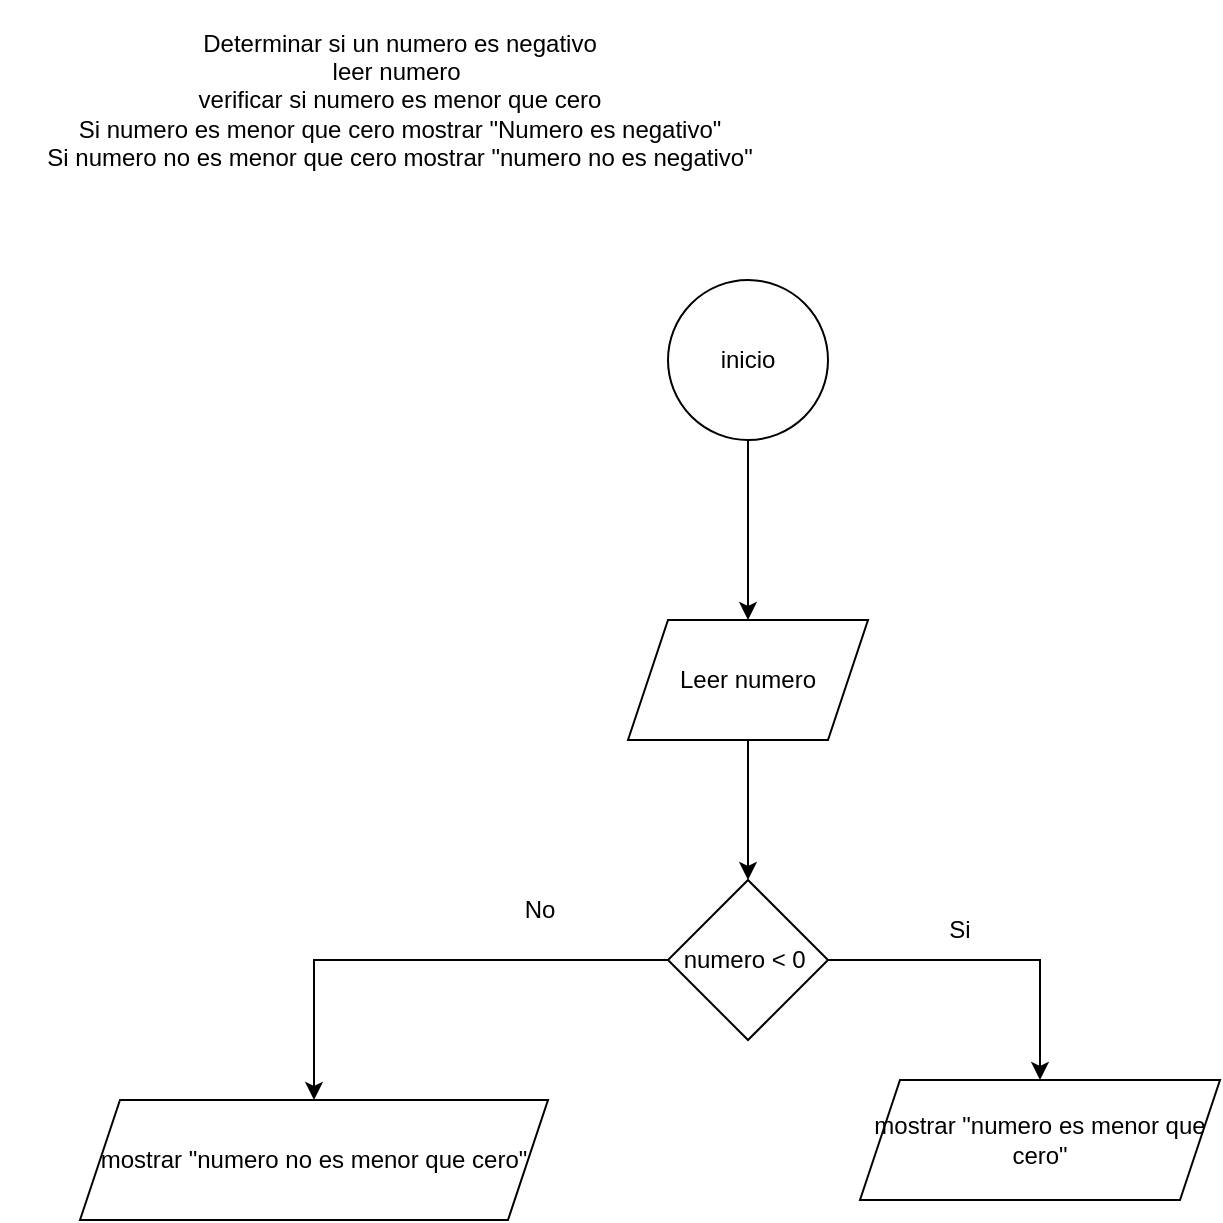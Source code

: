 <mxfile version="24.7.16">
  <diagram name="Page-1" id="zUtxqj9uM4W22OJXoysG">
    <mxGraphModel dx="1034" dy="412" grid="1" gridSize="10" guides="1" tooltips="1" connect="1" arrows="1" fold="1" page="1" pageScale="1" pageWidth="827" pageHeight="1169" math="0" shadow="0">
      <root>
        <mxCell id="0" />
        <mxCell id="1" parent="0" />
        <mxCell id="D5fFlwtKq16TZ2LnLt4--1" value="Determinar si un numero es negativo&lt;div&gt;leer numero&amp;nbsp;&lt;/div&gt;&lt;div&gt;verificar si numero es menor que cero&lt;/div&gt;&lt;div&gt;Si numero es menor que cero mostrar &quot;Numero es negativo&quot;&lt;/div&gt;&lt;div&gt;Si numero no es menor que cero mostrar &quot;numero no es negativo&quot;&lt;/div&gt;" style="text;html=1;align=center;verticalAlign=middle;whiteSpace=wrap;rounded=0;" vertex="1" parent="1">
          <mxGeometry x="40" y="30" width="400" height="100" as="geometry" />
        </mxCell>
        <mxCell id="D5fFlwtKq16TZ2LnLt4--4" value="" style="edgeStyle=orthogonalEdgeStyle;rounded=0;orthogonalLoop=1;jettySize=auto;html=1;" edge="1" parent="1" source="D5fFlwtKq16TZ2LnLt4--2" target="D5fFlwtKq16TZ2LnLt4--3">
          <mxGeometry relative="1" as="geometry" />
        </mxCell>
        <mxCell id="D5fFlwtKq16TZ2LnLt4--2" value="inicio" style="ellipse;whiteSpace=wrap;html=1;aspect=fixed;" vertex="1" parent="1">
          <mxGeometry x="374" y="170" width="80" height="80" as="geometry" />
        </mxCell>
        <mxCell id="D5fFlwtKq16TZ2LnLt4--6" value="" style="edgeStyle=orthogonalEdgeStyle;rounded=0;orthogonalLoop=1;jettySize=auto;html=1;" edge="1" parent="1" source="D5fFlwtKq16TZ2LnLt4--3" target="D5fFlwtKq16TZ2LnLt4--5">
          <mxGeometry relative="1" as="geometry" />
        </mxCell>
        <mxCell id="D5fFlwtKq16TZ2LnLt4--3" value="Leer numero" style="shape=parallelogram;perimeter=parallelogramPerimeter;whiteSpace=wrap;html=1;fixedSize=1;" vertex="1" parent="1">
          <mxGeometry x="354" y="340" width="120" height="60" as="geometry" />
        </mxCell>
        <mxCell id="D5fFlwtKq16TZ2LnLt4--8" value="" style="edgeStyle=orthogonalEdgeStyle;rounded=0;orthogonalLoop=1;jettySize=auto;html=1;" edge="1" parent="1" source="D5fFlwtKq16TZ2LnLt4--5" target="D5fFlwtKq16TZ2LnLt4--7">
          <mxGeometry relative="1" as="geometry" />
        </mxCell>
        <mxCell id="D5fFlwtKq16TZ2LnLt4--11" value="" style="edgeStyle=orthogonalEdgeStyle;rounded=0;orthogonalLoop=1;jettySize=auto;html=1;" edge="1" parent="1" source="D5fFlwtKq16TZ2LnLt4--5" target="D5fFlwtKq16TZ2LnLt4--10">
          <mxGeometry relative="1" as="geometry" />
        </mxCell>
        <mxCell id="D5fFlwtKq16TZ2LnLt4--5" value="numero &amp;lt; 0&amp;nbsp;" style="rhombus;whiteSpace=wrap;html=1;" vertex="1" parent="1">
          <mxGeometry x="374" y="470" width="80" height="80" as="geometry" />
        </mxCell>
        <mxCell id="D5fFlwtKq16TZ2LnLt4--7" value="mostrar &quot;numero es menor que cero&quot;" style="shape=parallelogram;perimeter=parallelogramPerimeter;whiteSpace=wrap;html=1;fixedSize=1;" vertex="1" parent="1">
          <mxGeometry x="470" y="570" width="180" height="60" as="geometry" />
        </mxCell>
        <mxCell id="D5fFlwtKq16TZ2LnLt4--9" value="Si" style="text;html=1;align=center;verticalAlign=middle;whiteSpace=wrap;rounded=0;" vertex="1" parent="1">
          <mxGeometry x="490" y="480" width="60" height="30" as="geometry" />
        </mxCell>
        <mxCell id="D5fFlwtKq16TZ2LnLt4--10" value="mostrar &quot;numero no es menor que cero&quot;" style="shape=parallelogram;perimeter=parallelogramPerimeter;whiteSpace=wrap;html=1;fixedSize=1;" vertex="1" parent="1">
          <mxGeometry x="80" y="580" width="234" height="60" as="geometry" />
        </mxCell>
        <mxCell id="D5fFlwtKq16TZ2LnLt4--12" value="No" style="text;html=1;align=center;verticalAlign=middle;whiteSpace=wrap;rounded=0;" vertex="1" parent="1">
          <mxGeometry x="280" y="470" width="60" height="30" as="geometry" />
        </mxCell>
      </root>
    </mxGraphModel>
  </diagram>
</mxfile>
